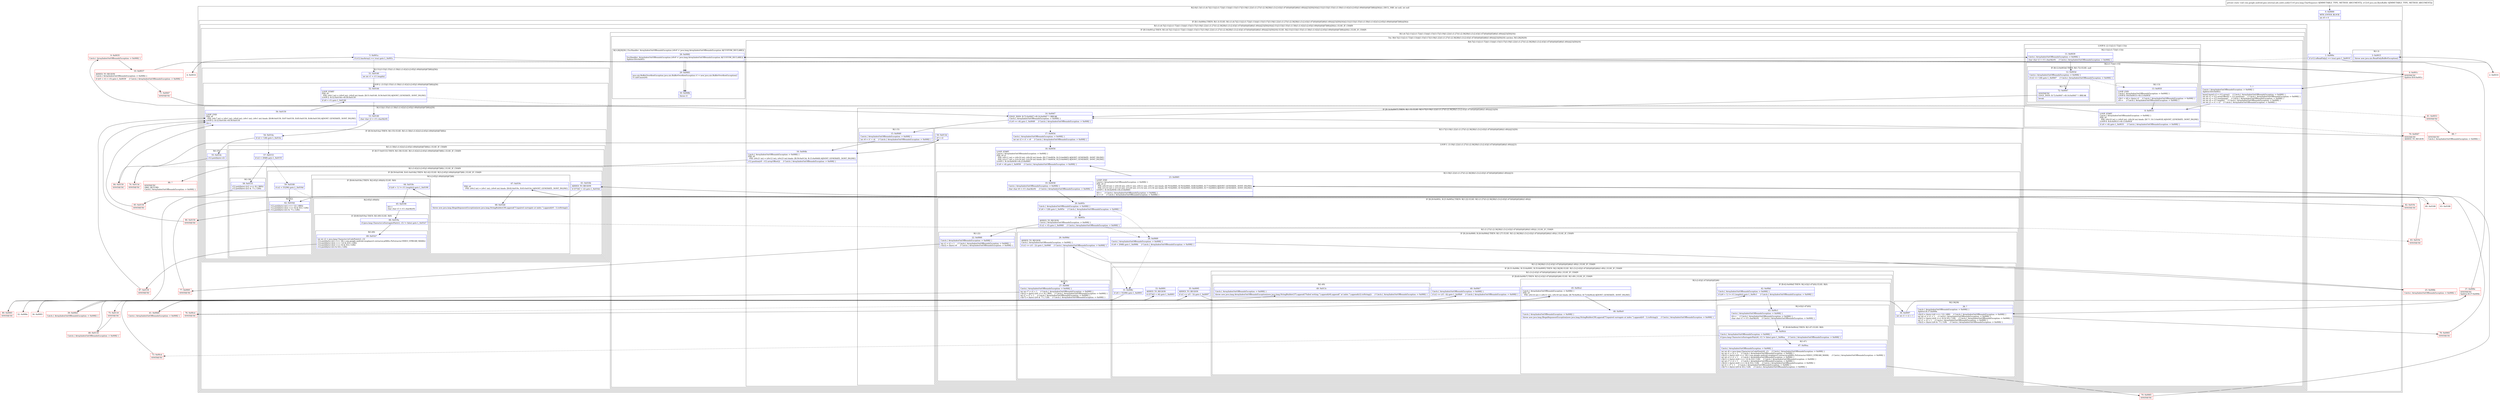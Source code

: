 digraph "CFG forcom.google.android.gms.internal.ads.zzdro.zzd(Ljava\/lang\/CharSequence;Ljava\/nio\/ByteBuffer;)V" {
subgraph cluster_Region_795367968 {
label = "R(2:0|(1:3)(1:(1:(4:7|(2:11|(2:(1:72)|(1:13)))|(1:15)(3:17|(3:19|(1:22)(1:(1:27)(1:(2:36|38)(1:(3:(2:43|(1:47)(0))(0)|45|46)(1:49))))|23)|50)|16))(2:51|(3:53|(1:55)(1:(1:58)(1:(1:62)(3:(2:65|(1:69)(0))(0)|67|68)))|56)))) | DECL_VAR: int null, int null\l";
node [shape=record,color=blue];
Node_0 [shape=record,label="{0\:\ 0x0000|MTH_ENTER_BLOCK\l|int r0 = 0\l}"];
subgraph cluster_IfRegion_565587624 {
label = "IF [B:1:0x000e] THEN: R(1:3) ELSE: R(1:(1:(4:7|(2:11|(2:(1:72)|(1:13)))|(1:15)(3:17|(3:19|(1:22)(1:(1:27)(1:(2:36|38)(1:(3:(2:43|(1:47)(0))(0)|45|46)(1:49))))|23)|50)|16))(2:51|(3:53|(1:55)(1:(1:58)(1:(1:62)(3:(2:65|(1:69)(0))(0)|67|68)))|56)))";
node [shape=record,color=blue];
Node_1 [shape=record,label="{1\:\ 0x000e|if (r12.isReadOnly() == true) goto L_0x0010\l}"];
subgraph cluster_Region_753174033 {
label = "R(1:3)";
node [shape=record,color=blue];
Node_3 [shape=record,label="{3\:\ 0x0015|throw new java.nio.ReadOnlyBufferException()\l}"];
}
subgraph cluster_Region_341927723 {
label = "R(1:(1:(4:7|(2:11|(2:(1:72)|(1:13)))|(1:15)(3:17|(3:19|(1:22)(1:(1:27)(1:(2:36|38)(1:(3:(2:43|(1:47)(0))(0)|45|46)(1:49))))|23)|50)|16))(2:51|(3:53|(1:55)(1:(1:58)(1:(1:62)(3:(2:65|(1:69)(0))(0)|67|68)))|56))) | ELSE_IF_CHAIN\l";
node [shape=record,color=blue];
subgraph cluster_IfRegion_1283282226 {
label = "IF [B:5:0x001a] THEN: R(1:(4:7|(2:11|(2:(1:72)|(1:13)))|(1:15)(3:17|(3:19|(1:22)(1:(1:27)(1:(2:36|38)(1:(3:(2:43|(1:47)(0))(0)|45|46)(1:49))))|23)|50)|16)) ELSE: R(2:51|(3:53|(1:55)(1:(1:58)(1:(1:62)(3:(2:65|(1:69)(0))(0)|67|68)))|56)) | ELSE_IF_CHAIN\l";
node [shape=record,color=blue];
Node_5 [shape=record,label="{5\:\ 0x001a|if (r12.hasArray() == true) goto L_0x001c\l}"];
subgraph cluster_Region_1554964859 {
label = "R(1:(4:7|(2:11|(2:(1:72)|(1:13)))|(1:15)(3:17|(3:19|(1:22)(1:(1:27)(1:(2:36|38)(1:(3:(2:43|(1:47)(0))(0)|45|46)(1:49))))|23)|50)|16))";
node [shape=record,color=blue];
subgraph cluster_TryCatchRegion_1425154289 {
label = "Try: R(4:7|(2:11|(2:(1:72)|(1:13)))|(1:15)(3:17|(3:19|(1:22)(1:(1:27)(1:(2:36|38)(1:(3:(2:43|(1:47)(0))(0)|45|46)(1:49))))|23)|50)|16) catches: R(3:28|29|30)";
node [shape=record,color=blue];
subgraph cluster_Region_479483023 {
label = "R(4:7|(2:11|(2:(1:72)|(1:13)))|(1:15)(3:17|(3:19|(1:22)(1:(1:27)(1:(2:36|38)(1:(3:(2:43|(1:47)(0))(0)|45|46)(1:49))))|23)|50)|16)";
node [shape=record,color=blue];
Node_7 [shape=record,label="{7\:\ ?|Catch:\{ ArrayIndexOutOfBoundsException \-\> 0x0082 \}\lSplitter:B:6:0x001c\l|byte[] byte[] r3 = r12.array()     \/\/ Catch:\{ ArrayIndexOutOfBoundsException \-\> 0x0082 \}\lint int r1 = r12.arrayOffset() + r12.position()     \/\/ Catch:\{ ArrayIndexOutOfBoundsException \-\> 0x0082 \}\lint int r2 = r12.remaining()     \/\/ Catch:\{ ArrayIndexOutOfBoundsException \-\> 0x0082 \}\lint int r4 = r11.length()     \/\/ Catch:\{ ArrayIndexOutOfBoundsException \-\> 0x0082 \}\lint int r5 = r1 + r2     \/\/ Catch:\{ ArrayIndexOutOfBoundsException \-\> 0x0082 \}\l}"];
subgraph cluster_LoopRegion_700641694 {
label = "LOOP:0: (2:11|(2:(1:72)|(1:13)))";
node [shape=record,color=blue];
Node_8 [shape=record,label="{8\:\ 0x0033|LOOP_START\lCatch:\{ ArrayIndexOutOfBoundsException \-\> 0x0082 \}\lPHI: r0 \l  PHI: (r0v10 int) = (r0v0 int), (r0v24 int) binds: [B:7:?, B:13:0x003f] A[DONT_GENERATE, DONT_INLINE]\lLOOP:0: B:8:0x0033\-\>B:13:0x003f\l|if (r0 \< r4) goto L_0x0035     \/\/ Catch:\{ ArrayIndexOutOfBoundsException \-\> 0x0082 \}\l}"];
subgraph cluster_Region_737196496 {
label = "R(2:11|(2:(1:72)|(1:13)))";
node [shape=record,color=blue];
Node_11 [shape=record,label="{11\:\ 0x0039|Catch:\{ ArrayIndexOutOfBoundsException \-\> 0x0082 \}\l|char char r2 = r11.charAt(r0)     \/\/ Catch:\{ ArrayIndexOutOfBoundsException \-\> 0x0082 \}\l}"];
subgraph cluster_Region_1261784443 {
label = "R(2:(1:72)|(1:13))";
node [shape=record,color=blue];
subgraph cluster_IfRegion_831472225 {
label = "IF [B:12:0x003d] THEN: R(1:72) ELSE: null";
node [shape=record,color=blue];
Node_12 [shape=record,label="{12\:\ 0x003d|Catch:\{ ArrayIndexOutOfBoundsException \-\> 0x0082 \}\l|if (r2 \>= 128) goto L_0x0047     \/\/ Catch:\{ ArrayIndexOutOfBoundsException \-\> 0x0082 \}\l}"];
subgraph cluster_Region_1841776106 {
label = "R(1:72)";
node [shape=record,color=blue];
Node_72 [shape=record,label="{72\:\ 0x0047|SYNTHETIC\lEDGE_INSN: B:72:0x0047\-\>B:14:0x0047 ?: BREAK  \l|break\l}"];
}
}
subgraph cluster_Region_803595998 {
label = "R(1:13)";
node [shape=record,color=blue];
Node_13 [shape=record,label="{13\:\ 0x003f|LOOP_END\lCatch:\{ ArrayIndexOutOfBoundsException \-\> 0x0082 \}\lLOOP:0: B:8:0x0033\-\>B:13:0x003f\l|r3[r1 + r0] = (byte) r2     \/\/ Catch:\{ ArrayIndexOutOfBoundsException \-\> 0x0082 \}\lr0++     \/\/ Catch:\{ ArrayIndexOutOfBoundsException \-\> 0x0082 \}\l}"];
}
}
}
}
subgraph cluster_IfRegion_1276601540 {
label = "IF [B:14:0x0047] THEN: R(1:15) ELSE: R(3:17|(3:19|(1:22)(1:(1:27)(1:(2:36|38)(1:(3:(2:43|(1:47)(0))(0)|45|46)(1:49))))|23)|50)";
node [shape=record,color=blue];
Node_14 [shape=record,label="{14\:\ 0x0047|EDGE_INSN: B:72:0x0047\-\>B:14:0x0047 ?: BREAK  \lCatch:\{ ArrayIndexOutOfBoundsException \-\> 0x0082 \}\l|if (r0 == r4) goto L_0x0049     \/\/ Catch:\{ ArrayIndexOutOfBoundsException \-\> 0x0082 \}\l}"];
subgraph cluster_Region_964462652 {
label = "R(1:15)";
node [shape=record,color=blue];
Node_15 [shape=record,label="{15\:\ 0x0049|Catch:\{ ArrayIndexOutOfBoundsException \-\> 0x0082 \}\l|int r0 = r1 + r4     \/\/ Catch:\{ ArrayIndexOutOfBoundsException \-\> 0x0082 \}\l}"];
}
subgraph cluster_Region_1814951603 {
label = "R(3:17|(3:19|(1:22)(1:(1:27)(1:(2:36|38)(1:(3:(2:43|(1:47)(0))(0)|45|46)(1:49))))|23)|50)";
node [shape=record,color=blue];
Node_17 [shape=record,label="{17\:\ 0x0054|Catch:\{ ArrayIndexOutOfBoundsException \-\> 0x0082 \}\l|int int r2 = r1 + r0     \/\/ Catch:\{ ArrayIndexOutOfBoundsException \-\> 0x0082 \}\l}"];
subgraph cluster_LoopRegion_1390261417 {
label = "LOOP:1: (3:19|(1:22)(1:(1:27)(1:(2:36|38)(1:(3:(2:43|(1:47)(0))(0)|45|46)(1:49))))|23)";
node [shape=record,color=blue];
Node_18 [shape=record,label="{18\:\ 0x0056|LOOP_START\lCatch:\{ ArrayIndexOutOfBoundsException \-\> 0x0082 \}\lPHI: r0 r2 \l  PHI: (r0v11 int) = (r0v10 int), (r0v20 int) binds: [B:17:0x0054, B:23:0x0065] A[DONT_GENERATE, DONT_INLINE]\l  PHI: (r2v17 int) = (r2v16 int), (r2v29 int) binds: [B:17:0x0054, B:23:0x0065] A[DONT_GENERATE, DONT_INLINE]\lLOOP:1: B:18:0x0056\-\>B:23:0x0065\l|if (r0 \< r4) goto L_0x0058     \/\/ Catch:\{ ArrayIndexOutOfBoundsException \-\> 0x0082 \}\l}"];
subgraph cluster_Region_1697948810 {
label = "R(3:19|(1:22)(1:(1:27)(1:(2:36|38)(1:(3:(2:43|(1:47)(0))(0)|45|46)(1:49))))|23)";
node [shape=record,color=blue];
Node_19 [shape=record,label="{19\:\ 0x0058|Catch:\{ ArrayIndexOutOfBoundsException \-\> 0x0082 \}\l|char char r6 = r11.charAt(r0)     \/\/ Catch:\{ ArrayIndexOutOfBoundsException \-\> 0x0082 \}\l}"];
subgraph cluster_IfRegion_1715762783 {
label = "IF [B:20:0x005c, B:21:0x005e] THEN: R(1:22) ELSE: R(1:(1:27)(1:(2:36|38)(1:(3:(2:43|(1:47)(0))(0)|45|46)(1:49))))";
node [shape=record,color=blue];
Node_20 [shape=record,label="{20\:\ 0x005c|Catch:\{ ArrayIndexOutOfBoundsException \-\> 0x0082 \}\l|if (r6 \< 128) goto L_0x005e     \/\/ Catch:\{ ArrayIndexOutOfBoundsException \-\> 0x0082 \}\l}"];
Node_21 [shape=record,label="{21\:\ 0x005e|ADDED_TO_REGION\lCatch:\{ ArrayIndexOutOfBoundsException \-\> 0x0082 \}\l|if (r2 \< r5) goto L_0x0060     \/\/ Catch:\{ ArrayIndexOutOfBoundsException \-\> 0x0082 \}\l}"];
subgraph cluster_Region_2061585206 {
label = "R(1:22)";
node [shape=record,color=blue];
Node_22 [shape=record,label="{22\:\ 0x0060|Catch:\{ ArrayIndexOutOfBoundsException \-\> 0x0082 \}\l|int r1 = r2 + 1     \/\/ Catch:\{ ArrayIndexOutOfBoundsException \-\> 0x0082 \}\lr3[r2] = (byte) r6     \/\/ Catch:\{ ArrayIndexOutOfBoundsException \-\> 0x0082 \}\l}"];
}
subgraph cluster_Region_1187628048 {
label = "R(1:(1:27)(1:(2:36|38)(1:(3:(2:43|(1:47)(0))(0)|45|46)(1:49)))) | ELSE_IF_CHAIN\l";
node [shape=record,color=blue];
subgraph cluster_IfRegion_1197149260 {
label = "IF [B:24:0x0069, B:26:0x006d] THEN: R(1:27) ELSE: R(1:(2:36|38)(1:(3:(2:43|(1:47)(0))(0)|45|46)(1:49))) | ELSE_IF_CHAIN\l";
node [shape=record,color=blue];
Node_24 [shape=record,label="{24\:\ 0x0069|Catch:\{ ArrayIndexOutOfBoundsException \-\> 0x0082 \}\l|if (r6 \< 2048) goto L_0x006b     \/\/ Catch:\{ ArrayIndexOutOfBoundsException \-\> 0x0082 \}\l}"];
Node_26 [shape=record,label="{26\:\ 0x006d|ADDED_TO_REGION\lCatch:\{ ArrayIndexOutOfBoundsException \-\> 0x0082 \}\l|if (r2 \<= (r5 \- 2)) goto L_0x006f     \/\/ Catch:\{ ArrayIndexOutOfBoundsException \-\> 0x0082 \}\l}"];
subgraph cluster_Region_1997872706 {
label = "R(1:27)";
node [shape=record,color=blue];
Node_27 [shape=record,label="{27\:\ 0x006f|Catch:\{ ArrayIndexOutOfBoundsException \-\> 0x0082 \}\l|int int r7 = r2 + 1     \/\/ Catch:\{ ArrayIndexOutOfBoundsException \-\> 0x0082 \}\lr3[r2] = (byte) ((r6 \>\>\> 6) \| 960)     \/\/ Catch:\{ ArrayIndexOutOfBoundsException \-\> 0x0082 \}\lint r1 = r7 + 1     \/\/ Catch:\{ ArrayIndexOutOfBoundsException \-\> 0x0082 \}\lr3[r7] = (byte) ((r6 & '?') \| 128)     \/\/ Catch:\{ ArrayIndexOutOfBoundsException \-\> 0x0082 \}\l}"];
}
subgraph cluster_Region_66687376 {
label = "R(1:(2:36|38)(1:(3:(2:43|(1:47)(0))(0)|45|46)(1:49))) | ELSE_IF_CHAIN\l";
node [shape=record,color=blue];
subgraph cluster_IfRegion_672582794 {
label = "IF [B:31:0x008c, B:33:0x0091, B:35:0x0095] THEN: R(2:36|38) ELSE: R(1:(3:(2:43|(1:47)(0))(0)|45|46)(1:49)) | ELSE_IF_CHAIN\l";
node [shape=record,color=blue];
Node_31 [shape=record,label="{31\:\ 0x008c|if (r6 \< 55296) goto L_0x0093\l}"];
Node_33 [shape=record,label="{33\:\ 0x0091|ADDED_TO_REGION\l|if (57343 \< r6) goto L_0x0093\l}"];
Node_35 [shape=record,label="{35\:\ 0x0095|ADDED_TO_REGION\l|if (r2 \<= (r5 \- 3)) goto L_0x0097\l}"];
subgraph cluster_Region_2008731795 {
label = "R(2:36|38)";
node [shape=record,color=blue];
Node_36 [shape=record,label="{36\:\ 0x0097|int int r1 = r2 + 1\l}"];
Node_38 [shape=record,label="{38\:\ ?|Catch:\{ ArrayIndexOutOfBoundsException \-\> 0x0082 \}\lSplitter:B:37:0x009e\l|r3[r2] = (byte) ((r6 \>\>\> 12) \| 480)     \/\/ Catch:\{ ArrayIndexOutOfBoundsException \-\> 0x0082 \}\lint int r2 = r1 + 1     \/\/ Catch:\{ ArrayIndexOutOfBoundsException \-\> 0x0082 \}\lr3[r1] = (byte) (((r6 \>\>\> 6) & 63) \| 128)     \/\/ Catch:\{ ArrayIndexOutOfBoundsException \-\> 0x0082 \}\lint r1 = r2 + 1     \/\/ Catch:\{ ArrayIndexOutOfBoundsException \-\> 0x0082 \}\lr3[r2] = (byte) ((r6 & '?') \| 128)     \/\/ Catch:\{ ArrayIndexOutOfBoundsException \-\> 0x0082 \}\l}"];
}
subgraph cluster_Region_1657162241 {
label = "R(1:(3:(2:43|(1:47)(0))(0)|45|46)(1:49)) | ELSE_IF_CHAIN\l";
node [shape=record,color=blue];
subgraph cluster_IfRegion_1970707676 {
label = "IF [B:40:0x00b7] THEN: R(3:(2:43|(1:47)(0))(0)|45|46) ELSE: R(1:49) | ELSE_IF_CHAIN\l";
node [shape=record,color=blue];
Node_40 [shape=record,label="{40\:\ 0x00b7|Catch:\{ ArrayIndexOutOfBoundsException \-\> 0x0082 \}\l|if (r2 \<= (r5 \- 4)) goto L_0x00b9     \/\/ Catch:\{ ArrayIndexOutOfBoundsException \-\> 0x0082 \}\l}"];
subgraph cluster_Region_193712914 {
label = "R(3:(2:43|(1:47)(0))(0)|45|46)";
node [shape=record,color=blue];
subgraph cluster_IfRegion_2085464347 {
label = "IF [B:42:0x00bf] THEN: R(2:43|(1:47)(0)) ELSE: R(0)";
node [shape=record,color=blue];
Node_42 [shape=record,label="{42\:\ 0x00bf|Catch:\{ ArrayIndexOutOfBoundsException \-\> 0x0082 \}\l|if ((r0 + 1) != r11.length()) goto L_0x00c1     \/\/ Catch:\{ ArrayIndexOutOfBoundsException \-\> 0x0082 \}\l}"];
subgraph cluster_Region_148915948 {
label = "R(2:43|(1:47)(0))";
node [shape=record,color=blue];
Node_43 [shape=record,label="{43\:\ 0x00c1|Catch:\{ ArrayIndexOutOfBoundsException \-\> 0x0082 \}\l|r0++     \/\/ Catch:\{ ArrayIndexOutOfBoundsException \-\> 0x0082 \}\lchar char r1 = r11.charAt(r0)     \/\/ Catch:\{ ArrayIndexOutOfBoundsException \-\> 0x0082 \}\l}"];
subgraph cluster_IfRegion_795064731 {
label = "IF [B:44:0x00cb] THEN: R(1:47) ELSE: R(0)";
node [shape=record,color=blue];
Node_44 [shape=record,label="{44\:\ 0x00cb|Catch:\{ ArrayIndexOutOfBoundsException \-\> 0x0082 \}\l|if (java.lang.Character.isSurrogatePair(r6, r1) != false) goto L_0x00ea     \/\/ Catch:\{ ArrayIndexOutOfBoundsException \-\> 0x0082 \}\l}"];
subgraph cluster_Region_1236587207 {
label = "R(1:47)";
node [shape=record,color=blue];
Node_47 [shape=record,label="{47\:\ 0x00ea|Catch:\{ ArrayIndexOutOfBoundsException \-\> 0x0082 \}\l|int int r6 = java.lang.Character.toCodePoint(r6, r1)     \/\/ Catch:\{ ArrayIndexOutOfBoundsException \-\> 0x0082 \}\lint int r1 = r2 + 1     \/\/ Catch:\{ ArrayIndexOutOfBoundsException \-\> 0x0082 \}\lr3[r2] = (byte) ((r6 \>\>\> 18) \| com.google.android.exoplayer2.extractor.p046ts.PsExtractor.VIDEO_STREAM_MASK)     \/\/ Catch:\{ ArrayIndexOutOfBoundsException \-\> 0x0082 \}\lint int r2 = r1 + 1     \/\/ Catch:\{ ArrayIndexOutOfBoundsException \-\> 0x0082 \}\lr3[r1] = (byte) (((r6 \>\>\> 12) & 63) \| 128)     \/\/ Catch:\{ ArrayIndexOutOfBoundsException \-\> 0x0082 \}\lint int r7 = r2 + 1     \/\/ Catch:\{ ArrayIndexOutOfBoundsException \-\> 0x0082 \}\lr3[r2] = (byte) (((r6 \>\>\> 6) & 63) \| 128)     \/\/ Catch:\{ ArrayIndexOutOfBoundsException \-\> 0x0082 \}\lint r1 = r7 + 1     \/\/ Catch:\{ ArrayIndexOutOfBoundsException \-\> 0x0082 \}\lr3[r7] = (byte) ((r6 & 63) \| 128)     \/\/ Catch:\{ ArrayIndexOutOfBoundsException \-\> 0x0082 \}\l}"];
}
subgraph cluster_Region_905554854 {
label = "R(0)";
node [shape=record,color=blue];
}
}
}
subgraph cluster_Region_1024983117 {
label = "R(0)";
node [shape=record,color=blue];
}
}
Node_45 [shape=record,label="{45\:\ 0x00cd|Catch:\{ ArrayIndexOutOfBoundsException \-\> 0x0082 \}\lPHI: r0 \l  PHI: (r0v14 int) = (r0v11 int), (r0v18 int) binds: [B:76:0x00cd, B:73:0x00cd] A[DONT_GENERATE, DONT_INLINE]\l}"];
Node_46 [shape=record,label="{46\:\ 0x00e9|Catch:\{ ArrayIndexOutOfBoundsException \-\> 0x0082 \}\l|throw new java.lang.IllegalArgumentException(new java.lang.StringBuilder(39).append(\"Unpaired surrogate at index \").append(r0 \- 1).toString())     \/\/ Catch:\{ ArrayIndexOutOfBoundsException \-\> 0x0082 \}\l}"];
}
subgraph cluster_Region_818277027 {
label = "R(1:49)";
node [shape=record,color=blue];
Node_49 [shape=record,label="{49\:\ 0x013c|Catch:\{ ArrayIndexOutOfBoundsException \-\> 0x0082 \}\l|throw new java.lang.ArrayIndexOutOfBoundsException(new java.lang.StringBuilder(37).append(\"Failed writing \").append(r6).append(\" at index \").append(r2).toString())     \/\/ Catch:\{ ArrayIndexOutOfBoundsException \-\> 0x0082 \}\l}"];
}
}
}
}
}
}
}
}
Node_23 [shape=record,label="{23\:\ 0x0065|LOOP_END\lCatch:\{ ArrayIndexOutOfBoundsException \-\> 0x0082 \}\lPHI: r0 r1 \l  PHI: (r0v19 int) = (r0v18 int), (r0v11 int), (r0v11 int), (r0v11 int) binds: [B:79:0x0065, B:78:0x0065, B:80:0x0065, B:77:0x0065] A[DONT_GENERATE, DONT_INLINE]\l  PHI: (r1v33 int) = (r1v23 int), (r1v26 int), (r1v32 int), (r1v34 int) binds: [B:79:0x0065, B:78:0x0065, B:80:0x0065, B:77:0x0065] A[DONT_GENERATE, DONT_INLINE]\lLOOP:1: B:18:0x0056\-\>B:23:0x0065\l|r0++     \/\/ Catch:\{ ArrayIndexOutOfBoundsException \-\> 0x0082 \}\lr2 = r1     \/\/ Catch:\{ ArrayIndexOutOfBoundsException \-\> 0x0082 \}\l}"];
}
}
Node_50 [shape=record,label="{50\:\ 0x013d|r0 = r2\l}"];
}
}
Node_16 [shape=record,label="{16\:\ 0x004b|Catch:\{ ArrayIndexOutOfBoundsException \-\> 0x0082 \}\lPHI: r0 \l  PHI: (r0v21 int) = (r0v12 int), (r0v23 int) binds: [B:50:0x013d, B:15:0x0049] A[DONT_GENERATE, DONT_INLINE]\l|r12.position(r0 \- r12.arrayOffset())     \/\/ Catch:\{ ArrayIndexOutOfBoundsException \-\> 0x0082 \}\l}"];
}
subgraph cluster_Region_139530204 {
label = "R(3:28|29|30) | ExcHandler: ArrayIndexOutOfBoundsException (r0v9 'e' java.lang.ArrayIndexOutOfBoundsException A[CUSTOM_DECLARE])\l";
node [shape=record,color=blue];
Node_28 [shape=record,label="{28\:\ 0x0082|ExcHandler: ArrayIndexOutOfBoundsException (r0v9 'e' java.lang.ArrayIndexOutOfBoundsException A[CUSTOM_DECLARE])\lSplitter:B:6:0x001c\l}"];
Node_29 [shape=record,label="{29\:\ 0x0083|java.nio.BufferOverflowException java.nio.BufferOverflowException r1 = new java.nio.BufferOverflowException()\lr1.initCause(r0)\l}"];
Node_30 [shape=record,label="{30\:\ 0x008b|throw r1\l}"];
}
}
}
subgraph cluster_Region_135279806 {
label = "R(2:51|(3:53|(1:55)(1:(1:58)(1:(1:62)(3:(2:65|(1:69)(0))(0)|67|68)))|56))";
node [shape=record,color=blue];
Node_51 [shape=record,label="{51\:\ 0x0140|int int r1 = r11.length()\l}"];
subgraph cluster_LoopRegion_1662793115 {
label = "LOOP:2: (3:53|(1:55)(1:(1:58)(1:(1:62)(3:(2:65|(1:69)(0))(0)|67|68)))|56)";
node [shape=record,color=blue];
Node_52 [shape=record,label="{52\:\ 0x0144|LOOP_START\lPHI: r0 \l  PHI: (r0v1 int) = (r0v0 int), (r0v8 int) binds: [B:51:0x0140, B:56:0x0150] A[DONT_GENERATE, DONT_INLINE]\lLOOP:2: B:52:0x0144\-\>B:56:0x0150\l|if (r0 \< r1) goto L_0x0146\l}"];
subgraph cluster_Region_288076762 {
label = "R(3:53|(1:55)(1:(1:58)(1:(1:62)(3:(2:65|(1:69)(0))(0)|67|68)))|56)";
node [shape=record,color=blue];
Node_53 [shape=record,label="{53\:\ 0x0146|char char r2 = r11.charAt(r0)\l}"];
subgraph cluster_IfRegion_928489961 {
label = "IF [B:54:0x014a] THEN: R(1:55) ELSE: R(1:(1:58)(1:(1:62)(3:(2:65|(1:69)(0))(0)|67|68)))";
node [shape=record,color=blue];
Node_54 [shape=record,label="{54\:\ 0x014a|if (r2 \< 128) goto L_0x014c\l}"];
subgraph cluster_Region_641975145 {
label = "R(1:55)";
node [shape=record,color=blue];
Node_55 [shape=record,label="{55\:\ 0x014c|r12.put((byte) r2)\l}"];
}
subgraph cluster_Region_1914856303 {
label = "R(1:(1:58)(1:(1:62)(3:(2:65|(1:69)(0))(0)|67|68))) | ELSE_IF_CHAIN\l";
node [shape=record,color=blue];
subgraph cluster_IfRegion_1938130928 {
label = "IF [B:57:0x0153] THEN: R(1:58) ELSE: R(1:(1:62)(3:(2:65|(1:69)(0))(0)|67|68)) | ELSE_IF_CHAIN\l";
node [shape=record,color=blue];
Node_57 [shape=record,label="{57\:\ 0x0153|if (r2 \< 2048) goto L_0x0155\l}"];
subgraph cluster_Region_2050619642 {
label = "R(1:58)";
node [shape=record,color=blue];
Node_58 [shape=record,label="{58\:\ 0x0155|r12.put((byte) ((r2 \>\>\> 6) \| 960))\lr12.put((byte) ((r2 & '?') \| 128))\l}"];
}
subgraph cluster_Region_577026408 {
label = "R(1:(1:62)(3:(2:65|(1:69)(0))(0)|67|68)) | ELSE_IF_CHAIN\l";
node [shape=record,color=blue];
subgraph cluster_IfRegion_1886078653 {
label = "IF [B:59:0x0166, B:61:0x016b] THEN: R(1:62) ELSE: R(3:(2:65|(1:69)(0))(0)|67|68) | ELSE_IF_CHAIN\l";
node [shape=record,color=blue];
Node_59 [shape=record,label="{59\:\ 0x0166|if (r2 \< 55296) goto L_0x016d\l}"];
Node_61 [shape=record,label="{61\:\ 0x016b|ADDED_TO_REGION\l|if (57343 \< r2) goto L_0x016d\l}"];
subgraph cluster_Region_1217108818 {
label = "R(1:62)";
node [shape=record,color=blue];
Node_62 [shape=record,label="{62\:\ 0x016d|r12.put((byte) ((r2 \>\>\> 12) \| 480))\lr12.put((byte) (((r2 \>\>\> 6) & 63) \| 128))\lr12.put((byte) ((r2 & '?') \| 128))\l}"];
}
subgraph cluster_Region_688988532 {
label = "R(3:(2:65|(1:69)(0))(0)|67|68)";
node [shape=record,color=blue];
subgraph cluster_IfRegion_1774307378 {
label = "IF [B:64:0x018e] THEN: R(2:65|(1:69)(0)) ELSE: R(0)";
node [shape=record,color=blue];
Node_64 [shape=record,label="{64\:\ 0x018e|if ((r0 + 1) != r11.length()) goto L_0x0190\l}"];
subgraph cluster_Region_1576201511 {
label = "R(2:65|(1:69)(0))";
node [shape=record,color=blue];
Node_65 [shape=record,label="{65\:\ 0x0190|r0++\lchar char r3 = r11.charAt(r0)\l}"];
subgraph cluster_IfRegion_393101236 {
label = "IF [B:66:0x019a] THEN: R(1:69) ELSE: R(0)";
node [shape=record,color=blue];
Node_66 [shape=record,label="{66\:\ 0x019a|if (java.lang.Character.isSurrogatePair(r2, r3) != false) goto L_0x01b7\l}"];
subgraph cluster_Region_572914571 {
label = "R(1:69)";
node [shape=record,color=blue];
Node_69 [shape=record,label="{69\:\ 0x01b7|int int r2 = java.lang.Character.toCodePoint(r2, r3)\lr12.put((byte) ((r2 \>\>\> 18) \| com.google.android.exoplayer2.extractor.p046ts.PsExtractor.VIDEO_STREAM_MASK))\lr12.put((byte) (((r2 \>\>\> 12) & 63) \| 128))\lr12.put((byte) (((r2 \>\>\> 6) & 63) \| 128))\lr12.put((byte) ((r2 & 63) \| 128))\l}"];
}
subgraph cluster_Region_1513656857 {
label = "R(0)";
node [shape=record,color=blue];
}
}
}
subgraph cluster_Region_668986235 {
label = "R(0)";
node [shape=record,color=blue];
}
}
Node_67 [shape=record,label="{67\:\ 0x019c|PHI: r0 \l  PHI: (r0v2 int) = (r0v1 int), (r0v6 int) binds: [B:82:0x019c, B:83:0x019c] A[DONT_GENERATE, DONT_INLINE]\l}"];
Node_68 [shape=record,label="{68\:\ 0x01b6|throw new java.lang.IllegalArgumentException(new java.lang.StringBuilder(39).append(\"Unpaired surrogate at index \").append(r0 \- 1).toString())\l}"];
}
}
}
}
}
}
Node_56 [shape=record,label="{56\:\ 0x0150|LOOP_END\lPHI: r0 \l  PHI: (r0v7 int) = (r0v1 int), (r0v6 int), (r0v1 int), (r0v1 int) binds: [B:86:0x0150, B:87:0x0150, B:85:0x0150, B:84:0x0150] A[DONT_GENERATE, DONT_INLINE]\lLOOP:2: B:52:0x0144\-\>B:56:0x0150\l|r0++\l}"];
}
}
}
}
}
}
}
subgraph cluster_Region_139530204 {
label = "R(3:28|29|30) | ExcHandler: ArrayIndexOutOfBoundsException (r0v9 'e' java.lang.ArrayIndexOutOfBoundsException A[CUSTOM_DECLARE])\l";
node [shape=record,color=blue];
Node_28 [shape=record,label="{28\:\ 0x0082|ExcHandler: ArrayIndexOutOfBoundsException (r0v9 'e' java.lang.ArrayIndexOutOfBoundsException A[CUSTOM_DECLARE])\lSplitter:B:6:0x001c\l}"];
Node_29 [shape=record,label="{29\:\ 0x0083|java.nio.BufferOverflowException java.nio.BufferOverflowException r1 = new java.nio.BufferOverflowException()\lr1.initCause(r0)\l}"];
Node_30 [shape=record,label="{30\:\ 0x008b|throw r1\l}"];
}
Node_2 [shape=record,color=red,label="{2\:\ 0x0010}"];
Node_4 [shape=record,color=red,label="{4\:\ 0x0016}"];
Node_6 [shape=record,color=red,label="{6\:\ 0x001c|SYNTHETIC\lSplitter:B:6:0x001c\l}"];
Node_9 [shape=record,color=red,label="{9\:\ 0x0035|Catch:\{ ArrayIndexOutOfBoundsException \-\> 0x0082 \}\l}"];
Node_10 [shape=record,color=red,label="{10\:\ 0x0037|ADDED_TO_REGION\lCatch:\{ ArrayIndexOutOfBoundsException \-\> 0x0082 \}\l|if ((r0 + r1) \< r5) goto L_0x0039     \/\/ Catch:\{ ArrayIndexOutOfBoundsException \-\> 0x0082 \}\l}"];
Node_25 [shape=record,color=red,label="{25\:\ 0x006b|Catch:\{ ArrayIndexOutOfBoundsException \-\> 0x0082 \}\l}"];
Node_32 [shape=record,color=red,label="{32\:\ 0x008e}"];
Node_34 [shape=record,color=red,label="{34\:\ 0x0093}"];
Node_37 [shape=record,color=red,label="{37\:\ 0x009e|SYNTHETIC\lSplitter:B:37:0x009e\l}"];
Node_39 [shape=record,color=red,label="{39\:\ 0x00b5|Catch:\{ ArrayIndexOutOfBoundsException \-\> 0x0082 \}\l}"];
Node_41 [shape=record,color=red,label="{41\:\ 0x00b9|Catch:\{ ArrayIndexOutOfBoundsException \-\> 0x0082 \}\l}"];
Node_48 [shape=record,color=red,label="{48\:\ 0x0118|Catch:\{ ArrayIndexOutOfBoundsException \-\> 0x0082 \}\l}"];
Node_60 [shape=record,color=red,label="{60\:\ 0x0168}"];
Node_63 [shape=record,color=red,label="{63\:\ 0x0188}"];
Node_70 [shape=record,color=red,label="{70\:\ 0x0047|SYNTHETIC\lADDED_TO_REGION\l}"];
Node_71 [shape=record,color=red,label="{71\:\ 0x0047|SYNTHETIC\l}"];
Node_73 [shape=record,color=red,label="{73\:\ 0x00cd|SYNTHETIC\l}"];
Node_74 [shape=record,color=red,label="{74\:\ 0x013d|SYNTHETIC\l}"];
Node_75 [shape=record,color=red,label="{75\:\ 0x0118|SYNTHETIC\l}"];
Node_76 [shape=record,color=red,label="{76\:\ 0x00cd|SYNTHETIC\l}"];
Node_77 [shape=record,color=red,label="{77\:\ 0x0065|SYNTHETIC\l}"];
Node_78 [shape=record,color=red,label="{78\:\ 0x0065|SYNTHETIC\l}"];
Node_79 [shape=record,color=red,label="{79\:\ 0x0065|SYNTHETIC\l}"];
Node_80 [shape=record,color=red,label="{80\:\ 0x0065|SYNTHETIC\l}"];
Node_81 [shape=record,color=red,label="{81\:\ 0x0053|SYNTHETIC\l}"];
Node_82 [shape=record,color=red,label="{82\:\ 0x019c|SYNTHETIC\l}"];
Node_83 [shape=record,color=red,label="{83\:\ 0x019c|SYNTHETIC\l}"];
Node_84 [shape=record,color=red,label="{84\:\ 0x0150|SYNTHETIC\l}"];
Node_85 [shape=record,color=red,label="{85\:\ 0x0150|SYNTHETIC\l}"];
Node_86 [shape=record,color=red,label="{86\:\ 0x0150|SYNTHETIC\l}"];
Node_87 [shape=record,color=red,label="{87\:\ 0x0150|SYNTHETIC\l}"];
Node_88 [shape=record,color=red,label="{88\:\ ?|SYNTHETIC\lORIG_RETURN\lCatch:\{ ArrayIndexOutOfBoundsException \-\> 0x0082 \}\l}"];
Node_89 [shape=record,color=red,label="{89\:\ ?|SYNTHETIC\lCatch:\{ ArrayIndexOutOfBoundsException \-\> 0x0082 \}\l}"];
MethodNode[shape=record,label="{private static void com.google.android.gms.internal.ads.zzdro.zzd((r11v0 java.lang.CharSequence A[IMMUTABLE_TYPE, METHOD_ARGUMENT]), (r12v0 java.nio.ByteBuffer A[IMMUTABLE_TYPE, METHOD_ARGUMENT])) }"];
MethodNode -> Node_0;
Node_0 -> Node_1;
Node_1 -> Node_2;
Node_1 -> Node_4[style=dashed];
Node_5 -> Node_6;
Node_5 -> Node_51[style=dashed];
Node_7 -> Node_8;
Node_8 -> Node_9;
Node_8 -> Node_70[style=dashed];
Node_11 -> Node_12;
Node_12 -> Node_13[style=dashed];
Node_12 -> Node_72;
Node_72 -> Node_14;
Node_13 -> Node_8;
Node_14 -> Node_15;
Node_14 -> Node_17[style=dashed];
Node_15 -> Node_16;
Node_17 -> Node_18;
Node_18 -> Node_19;
Node_18 -> Node_74[style=dashed];
Node_19 -> Node_20;
Node_20 -> Node_21;
Node_20 -> Node_24[style=dashed];
Node_21 -> Node_22;
Node_21 -> Node_24[style=dashed];
Node_22 -> Node_77;
Node_24 -> Node_25;
Node_24 -> Node_31[style=dashed];
Node_26 -> Node_27;
Node_26 -> Node_31[style=dashed];
Node_27 -> Node_80;
Node_31 -> Node_32[style=dashed];
Node_31 -> Node_34;
Node_33 -> Node_34;
Node_33 -> Node_39[style=dashed];
Node_35 -> Node_36;
Node_35 -> Node_39[style=dashed];
Node_36 -> Node_37;
Node_38 -> Node_78;
Node_40 -> Node_41;
Node_40 -> Node_75[style=dashed];
Node_42 -> Node_43;
Node_42 -> Node_76[style=dashed];
Node_43 -> Node_44;
Node_44 -> Node_47;
Node_44 -> Node_73[style=dashed];
Node_47 -> Node_79;
Node_45 -> Node_46;
Node_23 -> Node_18;
Node_50 -> Node_16;
Node_16 -> Node_88;
Node_28 -> Node_29;
Node_29 -> Node_30;
Node_51 -> Node_52;
Node_52 -> Node_53;
Node_52 -> Node_81[style=dashed];
Node_53 -> Node_54;
Node_54 -> Node_55;
Node_54 -> Node_57[style=dashed];
Node_55 -> Node_84;
Node_57 -> Node_58;
Node_57 -> Node_59[style=dashed];
Node_58 -> Node_85;
Node_59 -> Node_60[style=dashed];
Node_59 -> Node_62;
Node_61 -> Node_62;
Node_61 -> Node_63[style=dashed];
Node_62 -> Node_86;
Node_64 -> Node_65;
Node_64 -> Node_82[style=dashed];
Node_65 -> Node_66;
Node_66 -> Node_69;
Node_66 -> Node_83[style=dashed];
Node_69 -> Node_87;
Node_67 -> Node_68;
Node_56 -> Node_52;
Node_28 -> Node_29;
Node_29 -> Node_30;
Node_2 -> Node_3;
Node_4 -> Node_5;
Node_6 -> Node_7;
Node_6 -> Node_28;
Node_9 -> Node_10;
Node_10 -> Node_11;
Node_10 -> Node_71[style=dashed];
Node_25 -> Node_26;
Node_32 -> Node_33;
Node_34 -> Node_35;
Node_37 -> Node_38;
Node_37 -> Node_28;
Node_39 -> Node_40;
Node_41 -> Node_42;
Node_48 -> Node_49;
Node_60 -> Node_61;
Node_63 -> Node_64;
Node_70 -> Node_14;
Node_71 -> Node_14;
Node_73 -> Node_45;
Node_74 -> Node_50;
Node_75 -> Node_48;
Node_76 -> Node_45;
Node_77 -> Node_23;
Node_78 -> Node_23;
Node_79 -> Node_23;
Node_80 -> Node_23;
Node_81 -> Node_89;
Node_82 -> Node_67;
Node_83 -> Node_67;
Node_84 -> Node_56;
Node_85 -> Node_56;
Node_86 -> Node_56;
Node_87 -> Node_56;
}

